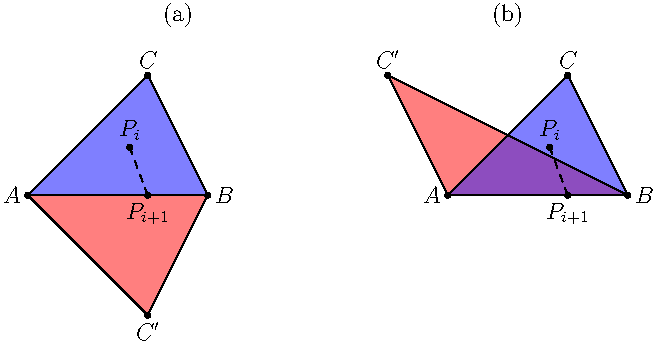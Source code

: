 picture pic1;
currentpicture = pic1;
unitsize(30);

pair P = (1.7,0.8);
pair Q = (2,0);

pair A = (0,0);
pair B = (3,0);
pair C = (2,2);
pair C2 = (2,-2);

fill(A--B--C--cycle,p=blue+opacity(0.5,blend="Luminosity"));
fill(A--B--C2--cycle,p=red+opacity(0.5,blend="Luminosity"));
draw(A--B--C--cycle);
draw(A--B--C2--cycle);

draw(P--Q,p=dashed);

dot("$A$",A,W);
dot("$B$",B,E);
dot("$C$",C,N);
dot("$C'$",C2,S);
dot("$P_i$",P,N);
dot("$P_{i+1}$",Q,S);

label("(a)",midpoint(C--B)+(0,2));

picture pic2;
currentpicture = pic2;
unitsize(30);

pair C3 = (-1,2);

fill(A--B--C--cycle,p=blue+opacity(0.5,blend="Luminosity"));
fill(A--B--C3--cycle,p=red+opacity(0.5,blend="Luminosity"));
draw(A--B--C--cycle);
draw(A--B--C3--cycle);

draw(P--Q,p=dashed);

dot("$A$",A,W);
dot("$B$",B,E);
dot("$C$",C,N);
dot("$C'$",C3,N);
dot("$P_i$",P,N);
dot("$P_{i+1}$",Q,S);

label("(b)",midpoint(C3--B)+(0,2));

add(pic2,pic1.fit(),(-7,0));

shipout(format="pdf");
